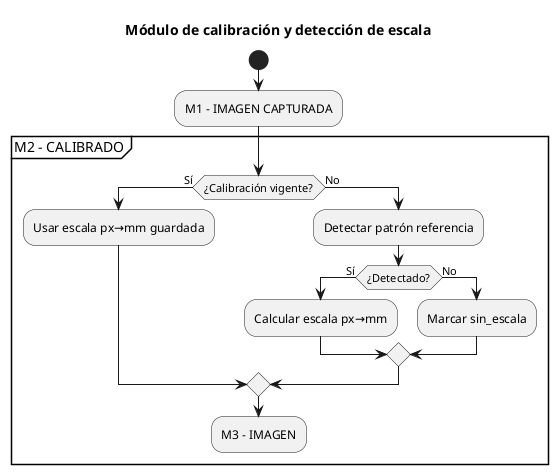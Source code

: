 @startuml
title Módulo de calibración y detección de escala

start

:M1 - IMAGEN CAPTURADA;


partition "M2 - CALIBRADO" {
  if (¿Calibración vigente?) then (Sí)
    :Usar escala px→mm guardada;
  else (No)
    :Detectar patrón referencia;
    if (¿Detectado?) then (Sí)
      :Calcular escala px→mm;
    else (No)
      :Marcar sin_escala;
    endif
  endif

:M3 - IMAGEN;